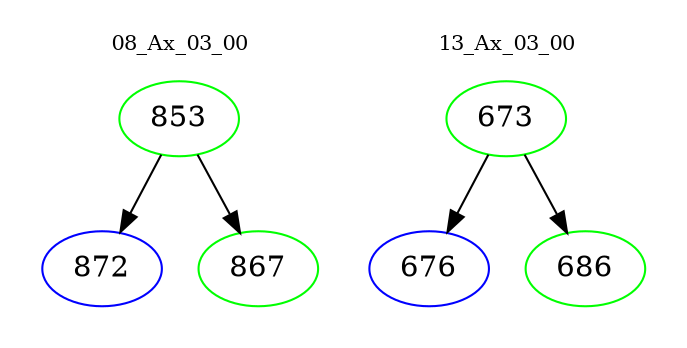 digraph{
subgraph cluster_0 {
color = white
label = "08_Ax_03_00";
fontsize=10;
T0_853 [label="853", color="green"]
T0_853 -> T0_872 [color="black"]
T0_872 [label="872", color="blue"]
T0_853 -> T0_867 [color="black"]
T0_867 [label="867", color="green"]
}
subgraph cluster_1 {
color = white
label = "13_Ax_03_00";
fontsize=10;
T1_673 [label="673", color="green"]
T1_673 -> T1_676 [color="black"]
T1_676 [label="676", color="blue"]
T1_673 -> T1_686 [color="black"]
T1_686 [label="686", color="green"]
}
}
